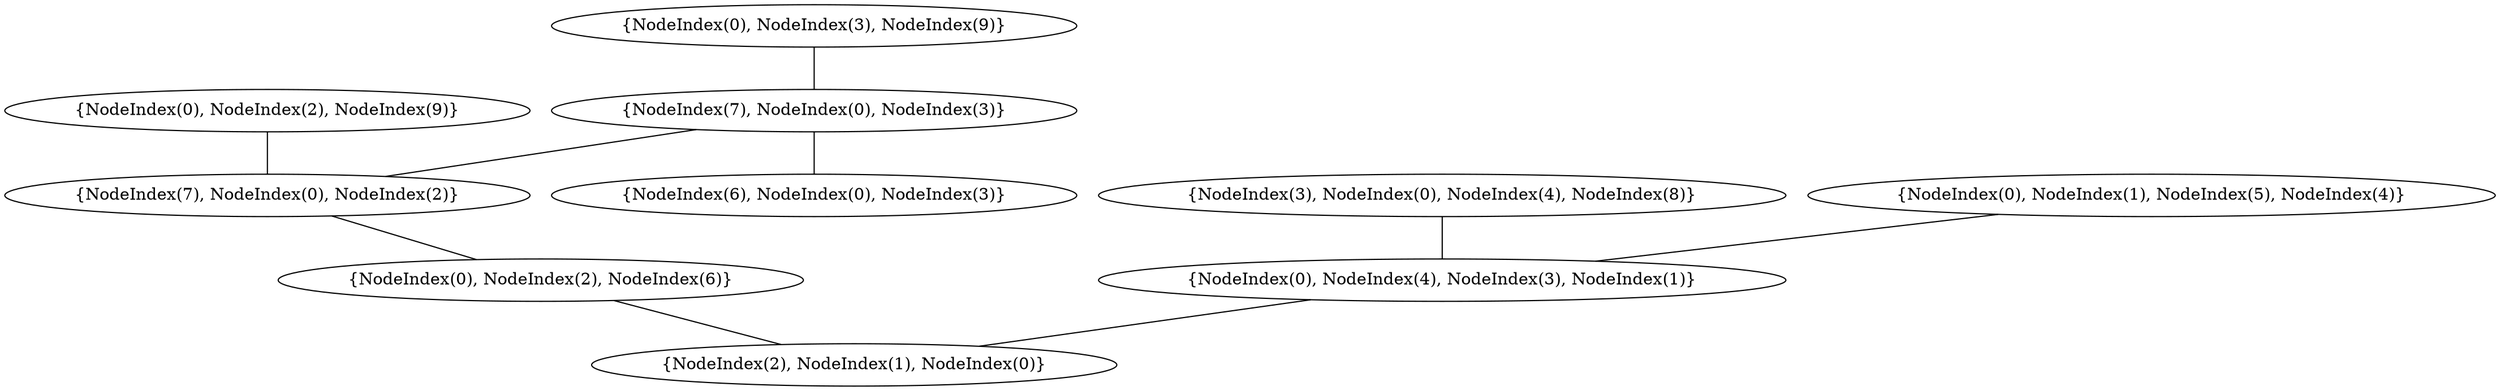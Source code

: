 graph {
    0 [ label = "{NodeIndex(2), NodeIndex(1), NodeIndex(0)}" ]
    1 [ label = "{NodeIndex(0), NodeIndex(2), NodeIndex(6)}" ]
    2 [ label = "{NodeIndex(7), NodeIndex(0), NodeIndex(2)}" ]
    3 [ label = "{NodeIndex(0), NodeIndex(2), NodeIndex(9)}" ]
    4 [ label = "{NodeIndex(0), NodeIndex(4), NodeIndex(3), NodeIndex(1)}" ]
    5 [ label = "{NodeIndex(3), NodeIndex(0), NodeIndex(4), NodeIndex(8)}" ]
    6 [ label = "{NodeIndex(6), NodeIndex(0), NodeIndex(3)}" ]
    7 [ label = "{NodeIndex(7), NodeIndex(0), NodeIndex(3)}" ]
    8 [ label = "{NodeIndex(0), NodeIndex(3), NodeIndex(9)}" ]
    9 [ label = "{NodeIndex(0), NodeIndex(1), NodeIndex(5), NodeIndex(4)}" ]
    1 -- 0 [ ]
    2 -- 1 [ ]
    5 -- 4 [ ]
    7 -- 6 [ ]
    3 -- 2 [ ]
    7 -- 2 [ ]
    9 -- 4 [ ]
    8 -- 7 [ ]
    4 -- 0 [ ]
}
